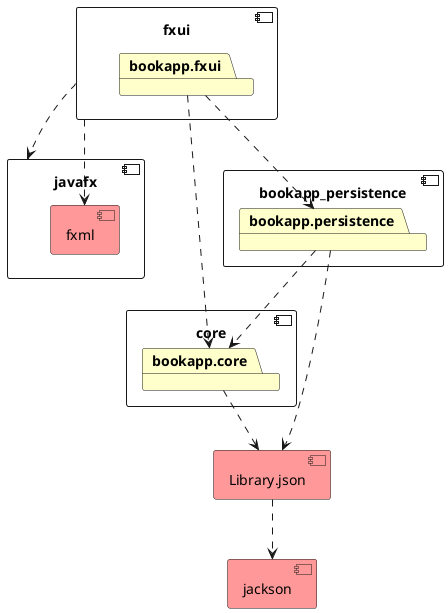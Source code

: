 @startuml Architecture

[core] as bookapp_core
[fxui] as bookapp_fxui
[javafx] as javafx

component bookapp_core {
    package bookapp.core #FFFFCC
}

component bookapp_fxui {
    package bookapp.fxui #FFFFCC
}

component javafx {
    component fxml #FF9999
}

component jackson #FF9999 {
}

component bookapp_persistence {
    package bookapp.persistence #FFFFCC
}

component Library.json #FF9999 {
}


'''Relationships'''
bookapp_fxui ..> javafx
bookapp_fxui ..> fxml
Library.json ..> jackson
bookapp.fxui ..> bookapp.core
bookapp.persistence ..> Library.json
bookapp.core ..> Library.json
bookapp.fxui ..> bookapp.persistence
bookapp.persistence ..> bookapp.core

@enduml

